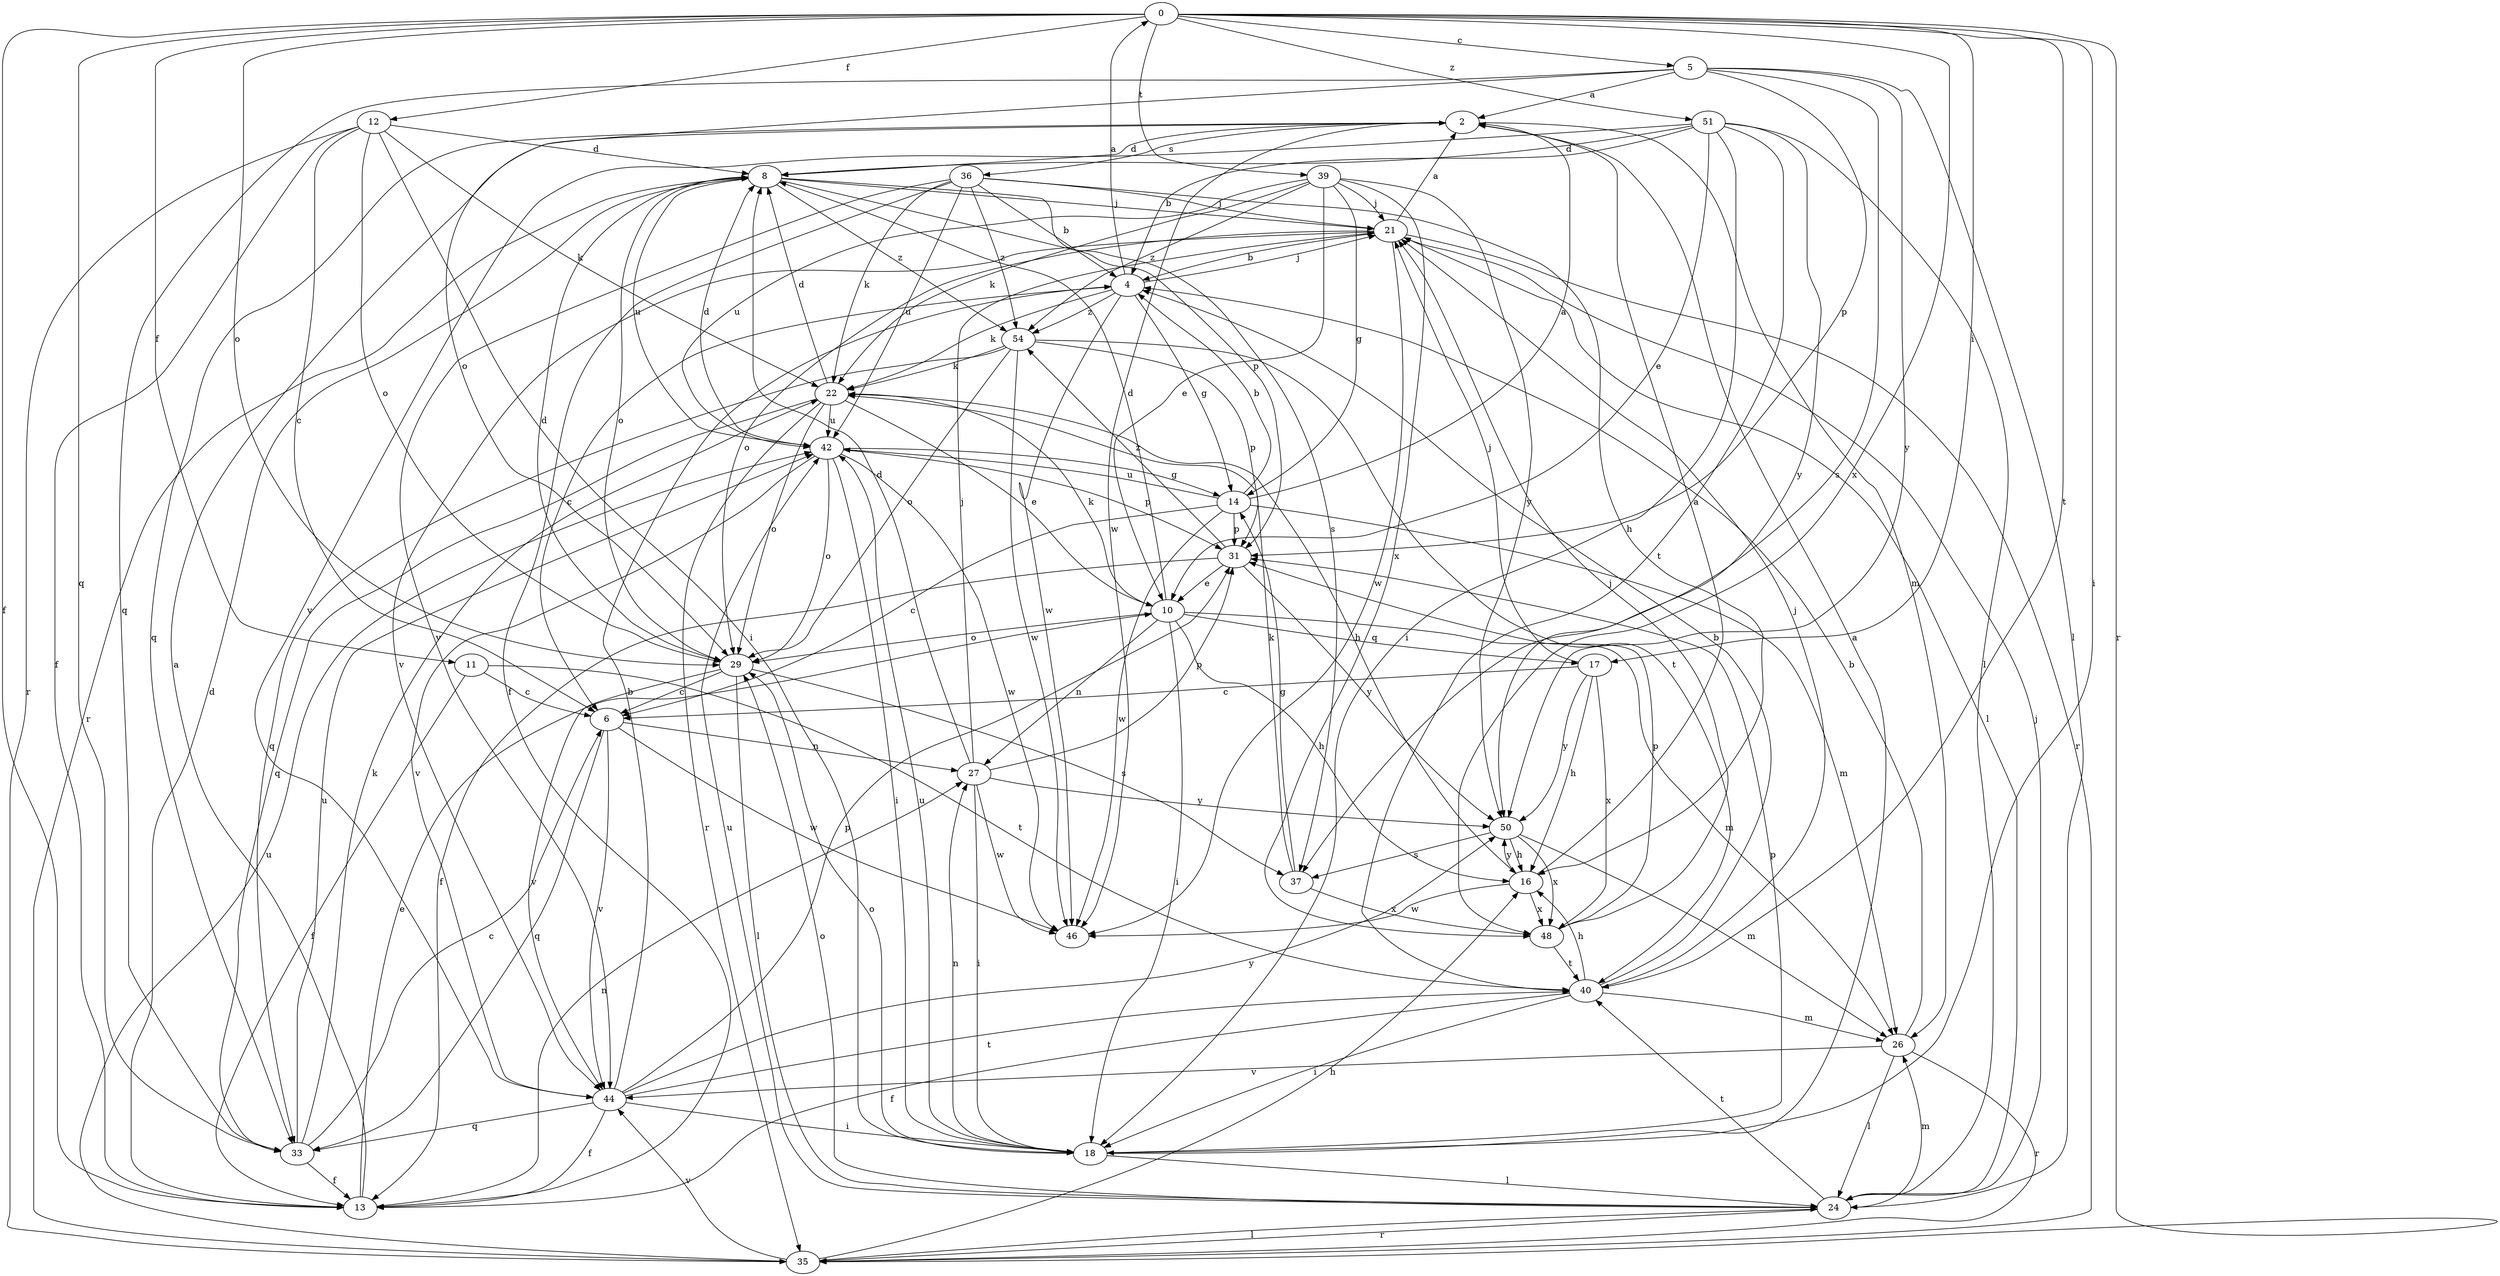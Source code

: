 strict digraph  {
0;
2;
4;
5;
6;
8;
10;
11;
12;
13;
14;
16;
17;
18;
21;
22;
24;
26;
27;
29;
31;
33;
35;
36;
37;
39;
40;
42;
44;
46;
48;
50;
51;
54;
0 -> 5  [label=c];
0 -> 11  [label=f];
0 -> 12  [label=f];
0 -> 13  [label=f];
0 -> 17  [label=i];
0 -> 18  [label=i];
0 -> 29  [label=o];
0 -> 33  [label=q];
0 -> 35  [label=r];
0 -> 39  [label=t];
0 -> 40  [label=t];
0 -> 48  [label=x];
0 -> 51  [label=z];
2 -> 8  [label=d];
2 -> 26  [label=m];
2 -> 33  [label=q];
2 -> 36  [label=s];
2 -> 46  [label=w];
4 -> 0  [label=a];
4 -> 6  [label=c];
4 -> 14  [label=g];
4 -> 21  [label=j];
4 -> 22  [label=k];
4 -> 46  [label=w];
4 -> 54  [label=z];
5 -> 2  [label=a];
5 -> 24  [label=l];
5 -> 29  [label=o];
5 -> 31  [label=p];
5 -> 33  [label=q];
5 -> 37  [label=s];
5 -> 50  [label=y];
6 -> 27  [label=n];
6 -> 33  [label=q];
6 -> 44  [label=v];
6 -> 46  [label=w];
8 -> 21  [label=j];
8 -> 29  [label=o];
8 -> 31  [label=p];
8 -> 35  [label=r];
8 -> 37  [label=s];
8 -> 42  [label=u];
8 -> 54  [label=z];
10 -> 8  [label=d];
10 -> 16  [label=h];
10 -> 18  [label=i];
10 -> 22  [label=k];
10 -> 26  [label=m];
10 -> 27  [label=n];
10 -> 29  [label=o];
10 -> 17  [label=q];
11 -> 6  [label=c];
11 -> 13  [label=f];
11 -> 40  [label=t];
12 -> 6  [label=c];
12 -> 8  [label=d];
12 -> 13  [label=f];
12 -> 18  [label=i];
12 -> 22  [label=k];
12 -> 29  [label=o];
12 -> 35  [label=r];
13 -> 2  [label=a];
13 -> 8  [label=d];
13 -> 10  [label=e];
13 -> 27  [label=n];
14 -> 2  [label=a];
14 -> 4  [label=b];
14 -> 6  [label=c];
14 -> 26  [label=m];
14 -> 31  [label=p];
14 -> 42  [label=u];
14 -> 46  [label=w];
16 -> 2  [label=a];
16 -> 46  [label=w];
16 -> 48  [label=x];
16 -> 50  [label=y];
17 -> 6  [label=c];
17 -> 16  [label=h];
17 -> 21  [label=j];
17 -> 48  [label=x];
17 -> 50  [label=y];
18 -> 2  [label=a];
18 -> 24  [label=l];
18 -> 27  [label=n];
18 -> 29  [label=o];
18 -> 31  [label=p];
18 -> 42  [label=u];
21 -> 2  [label=a];
21 -> 4  [label=b];
21 -> 24  [label=l];
21 -> 29  [label=o];
21 -> 35  [label=r];
21 -> 44  [label=v];
21 -> 46  [label=w];
22 -> 8  [label=d];
22 -> 10  [label=e];
22 -> 16  [label=h];
22 -> 29  [label=o];
22 -> 33  [label=q];
22 -> 35  [label=r];
22 -> 42  [label=u];
24 -> 21  [label=j];
24 -> 26  [label=m];
24 -> 29  [label=o];
24 -> 35  [label=r];
24 -> 40  [label=t];
24 -> 42  [label=u];
26 -> 4  [label=b];
26 -> 24  [label=l];
26 -> 35  [label=r];
26 -> 44  [label=v];
27 -> 8  [label=d];
27 -> 18  [label=i];
27 -> 21  [label=j];
27 -> 31  [label=p];
27 -> 46  [label=w];
27 -> 50  [label=y];
29 -> 6  [label=c];
29 -> 8  [label=d];
29 -> 24  [label=l];
29 -> 37  [label=s];
29 -> 44  [label=v];
31 -> 10  [label=e];
31 -> 13  [label=f];
31 -> 50  [label=y];
31 -> 54  [label=z];
33 -> 6  [label=c];
33 -> 13  [label=f];
33 -> 22  [label=k];
33 -> 42  [label=u];
35 -> 16  [label=h];
35 -> 24  [label=l];
35 -> 42  [label=u];
35 -> 44  [label=v];
36 -> 4  [label=b];
36 -> 13  [label=f];
36 -> 16  [label=h];
36 -> 21  [label=j];
36 -> 22  [label=k];
36 -> 42  [label=u];
36 -> 44  [label=v];
36 -> 54  [label=z];
37 -> 14  [label=g];
37 -> 22  [label=k];
37 -> 48  [label=x];
39 -> 10  [label=e];
39 -> 14  [label=g];
39 -> 21  [label=j];
39 -> 22  [label=k];
39 -> 42  [label=u];
39 -> 48  [label=x];
39 -> 50  [label=y];
39 -> 54  [label=z];
40 -> 4  [label=b];
40 -> 13  [label=f];
40 -> 16  [label=h];
40 -> 18  [label=i];
40 -> 21  [label=j];
40 -> 26  [label=m];
42 -> 8  [label=d];
42 -> 14  [label=g];
42 -> 18  [label=i];
42 -> 29  [label=o];
42 -> 31  [label=p];
42 -> 44  [label=v];
42 -> 46  [label=w];
44 -> 4  [label=b];
44 -> 13  [label=f];
44 -> 18  [label=i];
44 -> 31  [label=p];
44 -> 33  [label=q];
44 -> 40  [label=t];
44 -> 50  [label=y];
48 -> 21  [label=j];
48 -> 31  [label=p];
48 -> 40  [label=t];
50 -> 16  [label=h];
50 -> 26  [label=m];
50 -> 37  [label=s];
50 -> 48  [label=x];
51 -> 4  [label=b];
51 -> 8  [label=d];
51 -> 10  [label=e];
51 -> 18  [label=i];
51 -> 24  [label=l];
51 -> 40  [label=t];
51 -> 44  [label=v];
51 -> 50  [label=y];
54 -> 22  [label=k];
54 -> 29  [label=o];
54 -> 31  [label=p];
54 -> 33  [label=q];
54 -> 40  [label=t];
54 -> 46  [label=w];
}
